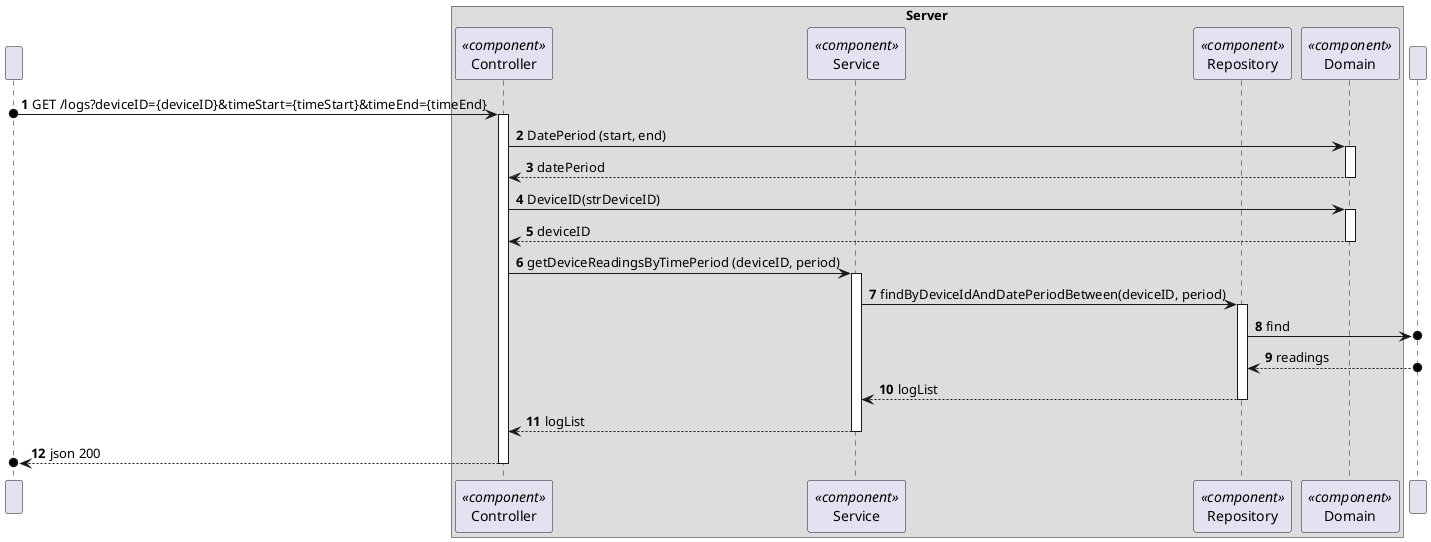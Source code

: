 @startuml
'https://plantuml.com/sequence-diagram
!pragma layout smetana

autonumber

participant " " as User

box "Server"
    participant "Controller" as CTRL<<component>>
    participant "Service" as SV<<component>>
    participant "Repository" as REPO<<component>>
    participant "Domain" as DOM<<component>>
end box

participant " " as BD

User o-> CTRL : GET /logs?deviceID={deviceID}&timeStart={timeStart}&timeEnd={timeEnd}
activate CTRL
CTRL -> DOM : DatePeriod (start, end)
activate DOM
DOM --> CTRL : datePeriod
deactivate DOM

CTRL -> DOM : DeviceID(strDeviceID)
activate DOM
DOM --> CTRL : deviceID
deactivate DOM

CTRL -> SV : getDeviceReadingsByTimePeriod (deviceID, period)
activate SV

SV -> REPO : findByDeviceIdAndDatePeriodBetween(deviceID, period)
activate REPO

REPO ->o BD : find
BD o--> REPO : readings

REPO --> SV : logList
deactivate REPO

SV --> CTRL : logList
deactivate SV
CTRL -->o User : json 200
deactivate CTRL


@enduml